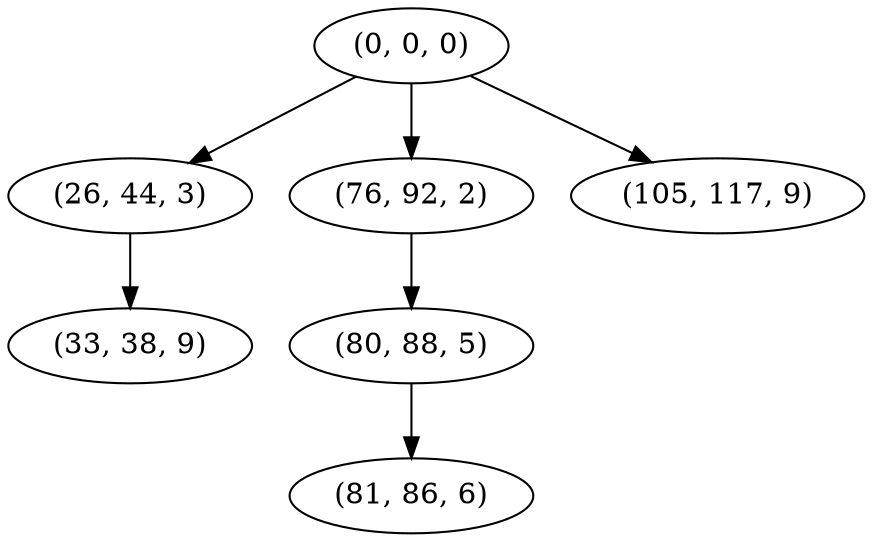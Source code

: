 digraph tree {
    "(0, 0, 0)";
    "(26, 44, 3)";
    "(33, 38, 9)";
    "(76, 92, 2)";
    "(80, 88, 5)";
    "(81, 86, 6)";
    "(105, 117, 9)";
    "(0, 0, 0)" -> "(26, 44, 3)";
    "(0, 0, 0)" -> "(76, 92, 2)";
    "(0, 0, 0)" -> "(105, 117, 9)";
    "(26, 44, 3)" -> "(33, 38, 9)";
    "(76, 92, 2)" -> "(80, 88, 5)";
    "(80, 88, 5)" -> "(81, 86, 6)";
}
